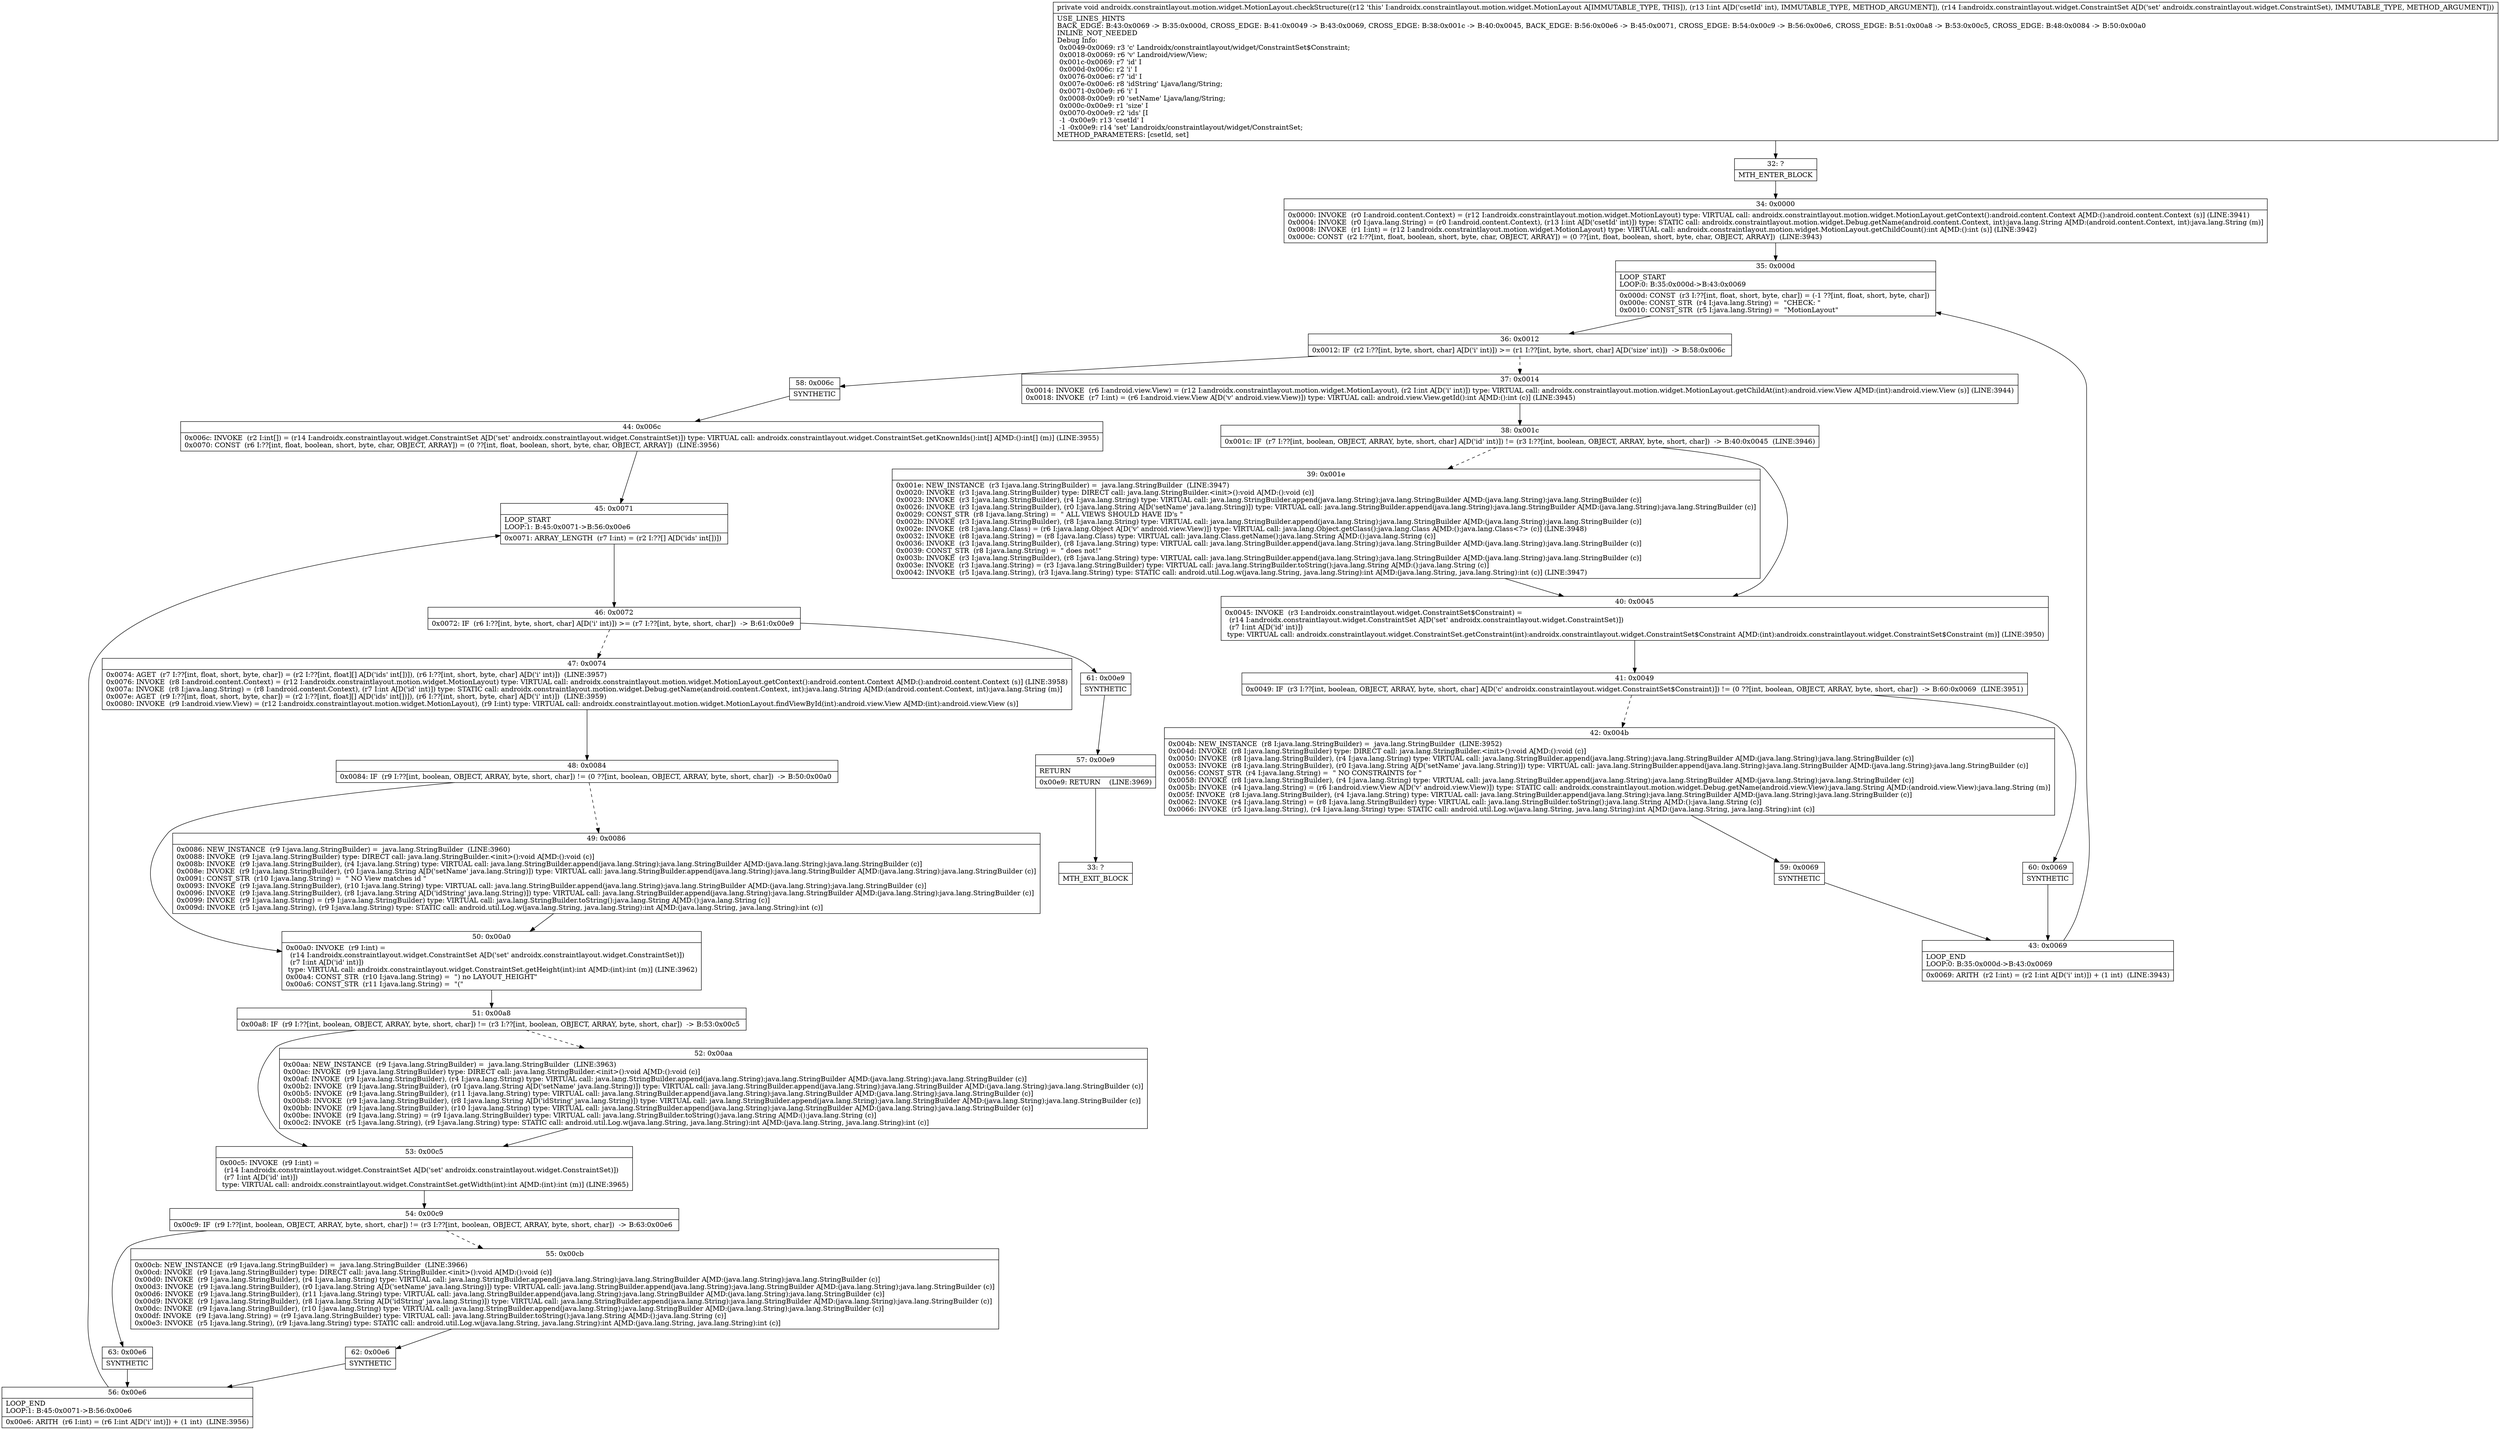 digraph "CFG forandroidx.constraintlayout.motion.widget.MotionLayout.checkStructure(ILandroidx\/constraintlayout\/widget\/ConstraintSet;)V" {
Node_32 [shape=record,label="{32\:\ ?|MTH_ENTER_BLOCK\l}"];
Node_34 [shape=record,label="{34\:\ 0x0000|0x0000: INVOKE  (r0 I:android.content.Context) = (r12 I:androidx.constraintlayout.motion.widget.MotionLayout) type: VIRTUAL call: androidx.constraintlayout.motion.widget.MotionLayout.getContext():android.content.Context A[MD:():android.content.Context (s)] (LINE:3941)\l0x0004: INVOKE  (r0 I:java.lang.String) = (r0 I:android.content.Context), (r13 I:int A[D('csetId' int)]) type: STATIC call: androidx.constraintlayout.motion.widget.Debug.getName(android.content.Context, int):java.lang.String A[MD:(android.content.Context, int):java.lang.String (m)]\l0x0008: INVOKE  (r1 I:int) = (r12 I:androidx.constraintlayout.motion.widget.MotionLayout) type: VIRTUAL call: androidx.constraintlayout.motion.widget.MotionLayout.getChildCount():int A[MD:():int (s)] (LINE:3942)\l0x000c: CONST  (r2 I:??[int, float, boolean, short, byte, char, OBJECT, ARRAY]) = (0 ??[int, float, boolean, short, byte, char, OBJECT, ARRAY])  (LINE:3943)\l}"];
Node_35 [shape=record,label="{35\:\ 0x000d|LOOP_START\lLOOP:0: B:35:0x000d\-\>B:43:0x0069\l|0x000d: CONST  (r3 I:??[int, float, short, byte, char]) = (\-1 ??[int, float, short, byte, char]) \l0x000e: CONST_STR  (r4 I:java.lang.String) =  \"CHECK: \" \l0x0010: CONST_STR  (r5 I:java.lang.String) =  \"MotionLayout\" \l}"];
Node_36 [shape=record,label="{36\:\ 0x0012|0x0012: IF  (r2 I:??[int, byte, short, char] A[D('i' int)]) \>= (r1 I:??[int, byte, short, char] A[D('size' int)])  \-\> B:58:0x006c \l}"];
Node_37 [shape=record,label="{37\:\ 0x0014|0x0014: INVOKE  (r6 I:android.view.View) = (r12 I:androidx.constraintlayout.motion.widget.MotionLayout), (r2 I:int A[D('i' int)]) type: VIRTUAL call: androidx.constraintlayout.motion.widget.MotionLayout.getChildAt(int):android.view.View A[MD:(int):android.view.View (s)] (LINE:3944)\l0x0018: INVOKE  (r7 I:int) = (r6 I:android.view.View A[D('v' android.view.View)]) type: VIRTUAL call: android.view.View.getId():int A[MD:():int (c)] (LINE:3945)\l}"];
Node_38 [shape=record,label="{38\:\ 0x001c|0x001c: IF  (r7 I:??[int, boolean, OBJECT, ARRAY, byte, short, char] A[D('id' int)]) != (r3 I:??[int, boolean, OBJECT, ARRAY, byte, short, char])  \-\> B:40:0x0045  (LINE:3946)\l}"];
Node_39 [shape=record,label="{39\:\ 0x001e|0x001e: NEW_INSTANCE  (r3 I:java.lang.StringBuilder) =  java.lang.StringBuilder  (LINE:3947)\l0x0020: INVOKE  (r3 I:java.lang.StringBuilder) type: DIRECT call: java.lang.StringBuilder.\<init\>():void A[MD:():void (c)]\l0x0023: INVOKE  (r3 I:java.lang.StringBuilder), (r4 I:java.lang.String) type: VIRTUAL call: java.lang.StringBuilder.append(java.lang.String):java.lang.StringBuilder A[MD:(java.lang.String):java.lang.StringBuilder (c)]\l0x0026: INVOKE  (r3 I:java.lang.StringBuilder), (r0 I:java.lang.String A[D('setName' java.lang.String)]) type: VIRTUAL call: java.lang.StringBuilder.append(java.lang.String):java.lang.StringBuilder A[MD:(java.lang.String):java.lang.StringBuilder (c)]\l0x0029: CONST_STR  (r8 I:java.lang.String) =  \" ALL VIEWS SHOULD HAVE ID's \" \l0x002b: INVOKE  (r3 I:java.lang.StringBuilder), (r8 I:java.lang.String) type: VIRTUAL call: java.lang.StringBuilder.append(java.lang.String):java.lang.StringBuilder A[MD:(java.lang.String):java.lang.StringBuilder (c)]\l0x002e: INVOKE  (r8 I:java.lang.Class) = (r6 I:java.lang.Object A[D('v' android.view.View)]) type: VIRTUAL call: java.lang.Object.getClass():java.lang.Class A[MD:():java.lang.Class\<?\> (c)] (LINE:3948)\l0x0032: INVOKE  (r8 I:java.lang.String) = (r8 I:java.lang.Class) type: VIRTUAL call: java.lang.Class.getName():java.lang.String A[MD:():java.lang.String (c)]\l0x0036: INVOKE  (r3 I:java.lang.StringBuilder), (r8 I:java.lang.String) type: VIRTUAL call: java.lang.StringBuilder.append(java.lang.String):java.lang.StringBuilder A[MD:(java.lang.String):java.lang.StringBuilder (c)]\l0x0039: CONST_STR  (r8 I:java.lang.String) =  \" does not!\" \l0x003b: INVOKE  (r3 I:java.lang.StringBuilder), (r8 I:java.lang.String) type: VIRTUAL call: java.lang.StringBuilder.append(java.lang.String):java.lang.StringBuilder A[MD:(java.lang.String):java.lang.StringBuilder (c)]\l0x003e: INVOKE  (r3 I:java.lang.String) = (r3 I:java.lang.StringBuilder) type: VIRTUAL call: java.lang.StringBuilder.toString():java.lang.String A[MD:():java.lang.String (c)]\l0x0042: INVOKE  (r5 I:java.lang.String), (r3 I:java.lang.String) type: STATIC call: android.util.Log.w(java.lang.String, java.lang.String):int A[MD:(java.lang.String, java.lang.String):int (c)] (LINE:3947)\l}"];
Node_40 [shape=record,label="{40\:\ 0x0045|0x0045: INVOKE  (r3 I:androidx.constraintlayout.widget.ConstraintSet$Constraint) = \l  (r14 I:androidx.constraintlayout.widget.ConstraintSet A[D('set' androidx.constraintlayout.widget.ConstraintSet)])\l  (r7 I:int A[D('id' int)])\l type: VIRTUAL call: androidx.constraintlayout.widget.ConstraintSet.getConstraint(int):androidx.constraintlayout.widget.ConstraintSet$Constraint A[MD:(int):androidx.constraintlayout.widget.ConstraintSet$Constraint (m)] (LINE:3950)\l}"];
Node_41 [shape=record,label="{41\:\ 0x0049|0x0049: IF  (r3 I:??[int, boolean, OBJECT, ARRAY, byte, short, char] A[D('c' androidx.constraintlayout.widget.ConstraintSet$Constraint)]) != (0 ??[int, boolean, OBJECT, ARRAY, byte, short, char])  \-\> B:60:0x0069  (LINE:3951)\l}"];
Node_42 [shape=record,label="{42\:\ 0x004b|0x004b: NEW_INSTANCE  (r8 I:java.lang.StringBuilder) =  java.lang.StringBuilder  (LINE:3952)\l0x004d: INVOKE  (r8 I:java.lang.StringBuilder) type: DIRECT call: java.lang.StringBuilder.\<init\>():void A[MD:():void (c)]\l0x0050: INVOKE  (r8 I:java.lang.StringBuilder), (r4 I:java.lang.String) type: VIRTUAL call: java.lang.StringBuilder.append(java.lang.String):java.lang.StringBuilder A[MD:(java.lang.String):java.lang.StringBuilder (c)]\l0x0053: INVOKE  (r8 I:java.lang.StringBuilder), (r0 I:java.lang.String A[D('setName' java.lang.String)]) type: VIRTUAL call: java.lang.StringBuilder.append(java.lang.String):java.lang.StringBuilder A[MD:(java.lang.String):java.lang.StringBuilder (c)]\l0x0056: CONST_STR  (r4 I:java.lang.String) =  \" NO CONSTRAINTS for \" \l0x0058: INVOKE  (r8 I:java.lang.StringBuilder), (r4 I:java.lang.String) type: VIRTUAL call: java.lang.StringBuilder.append(java.lang.String):java.lang.StringBuilder A[MD:(java.lang.String):java.lang.StringBuilder (c)]\l0x005b: INVOKE  (r4 I:java.lang.String) = (r6 I:android.view.View A[D('v' android.view.View)]) type: STATIC call: androidx.constraintlayout.motion.widget.Debug.getName(android.view.View):java.lang.String A[MD:(android.view.View):java.lang.String (m)]\l0x005f: INVOKE  (r8 I:java.lang.StringBuilder), (r4 I:java.lang.String) type: VIRTUAL call: java.lang.StringBuilder.append(java.lang.String):java.lang.StringBuilder A[MD:(java.lang.String):java.lang.StringBuilder (c)]\l0x0062: INVOKE  (r4 I:java.lang.String) = (r8 I:java.lang.StringBuilder) type: VIRTUAL call: java.lang.StringBuilder.toString():java.lang.String A[MD:():java.lang.String (c)]\l0x0066: INVOKE  (r5 I:java.lang.String), (r4 I:java.lang.String) type: STATIC call: android.util.Log.w(java.lang.String, java.lang.String):int A[MD:(java.lang.String, java.lang.String):int (c)]\l}"];
Node_59 [shape=record,label="{59\:\ 0x0069|SYNTHETIC\l}"];
Node_43 [shape=record,label="{43\:\ 0x0069|LOOP_END\lLOOP:0: B:35:0x000d\-\>B:43:0x0069\l|0x0069: ARITH  (r2 I:int) = (r2 I:int A[D('i' int)]) + (1 int)  (LINE:3943)\l}"];
Node_60 [shape=record,label="{60\:\ 0x0069|SYNTHETIC\l}"];
Node_58 [shape=record,label="{58\:\ 0x006c|SYNTHETIC\l}"];
Node_44 [shape=record,label="{44\:\ 0x006c|0x006c: INVOKE  (r2 I:int[]) = (r14 I:androidx.constraintlayout.widget.ConstraintSet A[D('set' androidx.constraintlayout.widget.ConstraintSet)]) type: VIRTUAL call: androidx.constraintlayout.widget.ConstraintSet.getKnownIds():int[] A[MD:():int[] (m)] (LINE:3955)\l0x0070: CONST  (r6 I:??[int, float, boolean, short, byte, char, OBJECT, ARRAY]) = (0 ??[int, float, boolean, short, byte, char, OBJECT, ARRAY])  (LINE:3956)\l}"];
Node_45 [shape=record,label="{45\:\ 0x0071|LOOP_START\lLOOP:1: B:45:0x0071\-\>B:56:0x00e6\l|0x0071: ARRAY_LENGTH  (r7 I:int) = (r2 I:??[] A[D('ids' int[])]) \l}"];
Node_46 [shape=record,label="{46\:\ 0x0072|0x0072: IF  (r6 I:??[int, byte, short, char] A[D('i' int)]) \>= (r7 I:??[int, byte, short, char])  \-\> B:61:0x00e9 \l}"];
Node_47 [shape=record,label="{47\:\ 0x0074|0x0074: AGET  (r7 I:??[int, float, short, byte, char]) = (r2 I:??[int, float][] A[D('ids' int[])]), (r6 I:??[int, short, byte, char] A[D('i' int)])  (LINE:3957)\l0x0076: INVOKE  (r8 I:android.content.Context) = (r12 I:androidx.constraintlayout.motion.widget.MotionLayout) type: VIRTUAL call: androidx.constraintlayout.motion.widget.MotionLayout.getContext():android.content.Context A[MD:():android.content.Context (s)] (LINE:3958)\l0x007a: INVOKE  (r8 I:java.lang.String) = (r8 I:android.content.Context), (r7 I:int A[D('id' int)]) type: STATIC call: androidx.constraintlayout.motion.widget.Debug.getName(android.content.Context, int):java.lang.String A[MD:(android.content.Context, int):java.lang.String (m)]\l0x007e: AGET  (r9 I:??[int, float, short, byte, char]) = (r2 I:??[int, float][] A[D('ids' int[])]), (r6 I:??[int, short, byte, char] A[D('i' int)])  (LINE:3959)\l0x0080: INVOKE  (r9 I:android.view.View) = (r12 I:androidx.constraintlayout.motion.widget.MotionLayout), (r9 I:int) type: VIRTUAL call: androidx.constraintlayout.motion.widget.MotionLayout.findViewById(int):android.view.View A[MD:(int):android.view.View (s)]\l}"];
Node_48 [shape=record,label="{48\:\ 0x0084|0x0084: IF  (r9 I:??[int, boolean, OBJECT, ARRAY, byte, short, char]) != (0 ??[int, boolean, OBJECT, ARRAY, byte, short, char])  \-\> B:50:0x00a0 \l}"];
Node_49 [shape=record,label="{49\:\ 0x0086|0x0086: NEW_INSTANCE  (r9 I:java.lang.StringBuilder) =  java.lang.StringBuilder  (LINE:3960)\l0x0088: INVOKE  (r9 I:java.lang.StringBuilder) type: DIRECT call: java.lang.StringBuilder.\<init\>():void A[MD:():void (c)]\l0x008b: INVOKE  (r9 I:java.lang.StringBuilder), (r4 I:java.lang.String) type: VIRTUAL call: java.lang.StringBuilder.append(java.lang.String):java.lang.StringBuilder A[MD:(java.lang.String):java.lang.StringBuilder (c)]\l0x008e: INVOKE  (r9 I:java.lang.StringBuilder), (r0 I:java.lang.String A[D('setName' java.lang.String)]) type: VIRTUAL call: java.lang.StringBuilder.append(java.lang.String):java.lang.StringBuilder A[MD:(java.lang.String):java.lang.StringBuilder (c)]\l0x0091: CONST_STR  (r10 I:java.lang.String) =  \" NO View matches id \" \l0x0093: INVOKE  (r9 I:java.lang.StringBuilder), (r10 I:java.lang.String) type: VIRTUAL call: java.lang.StringBuilder.append(java.lang.String):java.lang.StringBuilder A[MD:(java.lang.String):java.lang.StringBuilder (c)]\l0x0096: INVOKE  (r9 I:java.lang.StringBuilder), (r8 I:java.lang.String A[D('idString' java.lang.String)]) type: VIRTUAL call: java.lang.StringBuilder.append(java.lang.String):java.lang.StringBuilder A[MD:(java.lang.String):java.lang.StringBuilder (c)]\l0x0099: INVOKE  (r9 I:java.lang.String) = (r9 I:java.lang.StringBuilder) type: VIRTUAL call: java.lang.StringBuilder.toString():java.lang.String A[MD:():java.lang.String (c)]\l0x009d: INVOKE  (r5 I:java.lang.String), (r9 I:java.lang.String) type: STATIC call: android.util.Log.w(java.lang.String, java.lang.String):int A[MD:(java.lang.String, java.lang.String):int (c)]\l}"];
Node_50 [shape=record,label="{50\:\ 0x00a0|0x00a0: INVOKE  (r9 I:int) = \l  (r14 I:androidx.constraintlayout.widget.ConstraintSet A[D('set' androidx.constraintlayout.widget.ConstraintSet)])\l  (r7 I:int A[D('id' int)])\l type: VIRTUAL call: androidx.constraintlayout.widget.ConstraintSet.getHeight(int):int A[MD:(int):int (m)] (LINE:3962)\l0x00a4: CONST_STR  (r10 I:java.lang.String) =  \") no LAYOUT_HEIGHT\" \l0x00a6: CONST_STR  (r11 I:java.lang.String) =  \"(\" \l}"];
Node_51 [shape=record,label="{51\:\ 0x00a8|0x00a8: IF  (r9 I:??[int, boolean, OBJECT, ARRAY, byte, short, char]) != (r3 I:??[int, boolean, OBJECT, ARRAY, byte, short, char])  \-\> B:53:0x00c5 \l}"];
Node_52 [shape=record,label="{52\:\ 0x00aa|0x00aa: NEW_INSTANCE  (r9 I:java.lang.StringBuilder) =  java.lang.StringBuilder  (LINE:3963)\l0x00ac: INVOKE  (r9 I:java.lang.StringBuilder) type: DIRECT call: java.lang.StringBuilder.\<init\>():void A[MD:():void (c)]\l0x00af: INVOKE  (r9 I:java.lang.StringBuilder), (r4 I:java.lang.String) type: VIRTUAL call: java.lang.StringBuilder.append(java.lang.String):java.lang.StringBuilder A[MD:(java.lang.String):java.lang.StringBuilder (c)]\l0x00b2: INVOKE  (r9 I:java.lang.StringBuilder), (r0 I:java.lang.String A[D('setName' java.lang.String)]) type: VIRTUAL call: java.lang.StringBuilder.append(java.lang.String):java.lang.StringBuilder A[MD:(java.lang.String):java.lang.StringBuilder (c)]\l0x00b5: INVOKE  (r9 I:java.lang.StringBuilder), (r11 I:java.lang.String) type: VIRTUAL call: java.lang.StringBuilder.append(java.lang.String):java.lang.StringBuilder A[MD:(java.lang.String):java.lang.StringBuilder (c)]\l0x00b8: INVOKE  (r9 I:java.lang.StringBuilder), (r8 I:java.lang.String A[D('idString' java.lang.String)]) type: VIRTUAL call: java.lang.StringBuilder.append(java.lang.String):java.lang.StringBuilder A[MD:(java.lang.String):java.lang.StringBuilder (c)]\l0x00bb: INVOKE  (r9 I:java.lang.StringBuilder), (r10 I:java.lang.String) type: VIRTUAL call: java.lang.StringBuilder.append(java.lang.String):java.lang.StringBuilder A[MD:(java.lang.String):java.lang.StringBuilder (c)]\l0x00be: INVOKE  (r9 I:java.lang.String) = (r9 I:java.lang.StringBuilder) type: VIRTUAL call: java.lang.StringBuilder.toString():java.lang.String A[MD:():java.lang.String (c)]\l0x00c2: INVOKE  (r5 I:java.lang.String), (r9 I:java.lang.String) type: STATIC call: android.util.Log.w(java.lang.String, java.lang.String):int A[MD:(java.lang.String, java.lang.String):int (c)]\l}"];
Node_53 [shape=record,label="{53\:\ 0x00c5|0x00c5: INVOKE  (r9 I:int) = \l  (r14 I:androidx.constraintlayout.widget.ConstraintSet A[D('set' androidx.constraintlayout.widget.ConstraintSet)])\l  (r7 I:int A[D('id' int)])\l type: VIRTUAL call: androidx.constraintlayout.widget.ConstraintSet.getWidth(int):int A[MD:(int):int (m)] (LINE:3965)\l}"];
Node_54 [shape=record,label="{54\:\ 0x00c9|0x00c9: IF  (r9 I:??[int, boolean, OBJECT, ARRAY, byte, short, char]) != (r3 I:??[int, boolean, OBJECT, ARRAY, byte, short, char])  \-\> B:63:0x00e6 \l}"];
Node_55 [shape=record,label="{55\:\ 0x00cb|0x00cb: NEW_INSTANCE  (r9 I:java.lang.StringBuilder) =  java.lang.StringBuilder  (LINE:3966)\l0x00cd: INVOKE  (r9 I:java.lang.StringBuilder) type: DIRECT call: java.lang.StringBuilder.\<init\>():void A[MD:():void (c)]\l0x00d0: INVOKE  (r9 I:java.lang.StringBuilder), (r4 I:java.lang.String) type: VIRTUAL call: java.lang.StringBuilder.append(java.lang.String):java.lang.StringBuilder A[MD:(java.lang.String):java.lang.StringBuilder (c)]\l0x00d3: INVOKE  (r9 I:java.lang.StringBuilder), (r0 I:java.lang.String A[D('setName' java.lang.String)]) type: VIRTUAL call: java.lang.StringBuilder.append(java.lang.String):java.lang.StringBuilder A[MD:(java.lang.String):java.lang.StringBuilder (c)]\l0x00d6: INVOKE  (r9 I:java.lang.StringBuilder), (r11 I:java.lang.String) type: VIRTUAL call: java.lang.StringBuilder.append(java.lang.String):java.lang.StringBuilder A[MD:(java.lang.String):java.lang.StringBuilder (c)]\l0x00d9: INVOKE  (r9 I:java.lang.StringBuilder), (r8 I:java.lang.String A[D('idString' java.lang.String)]) type: VIRTUAL call: java.lang.StringBuilder.append(java.lang.String):java.lang.StringBuilder A[MD:(java.lang.String):java.lang.StringBuilder (c)]\l0x00dc: INVOKE  (r9 I:java.lang.StringBuilder), (r10 I:java.lang.String) type: VIRTUAL call: java.lang.StringBuilder.append(java.lang.String):java.lang.StringBuilder A[MD:(java.lang.String):java.lang.StringBuilder (c)]\l0x00df: INVOKE  (r9 I:java.lang.String) = (r9 I:java.lang.StringBuilder) type: VIRTUAL call: java.lang.StringBuilder.toString():java.lang.String A[MD:():java.lang.String (c)]\l0x00e3: INVOKE  (r5 I:java.lang.String), (r9 I:java.lang.String) type: STATIC call: android.util.Log.w(java.lang.String, java.lang.String):int A[MD:(java.lang.String, java.lang.String):int (c)]\l}"];
Node_62 [shape=record,label="{62\:\ 0x00e6|SYNTHETIC\l}"];
Node_56 [shape=record,label="{56\:\ 0x00e6|LOOP_END\lLOOP:1: B:45:0x0071\-\>B:56:0x00e6\l|0x00e6: ARITH  (r6 I:int) = (r6 I:int A[D('i' int)]) + (1 int)  (LINE:3956)\l}"];
Node_63 [shape=record,label="{63\:\ 0x00e6|SYNTHETIC\l}"];
Node_61 [shape=record,label="{61\:\ 0x00e9|SYNTHETIC\l}"];
Node_57 [shape=record,label="{57\:\ 0x00e9|RETURN\l|0x00e9: RETURN    (LINE:3969)\l}"];
Node_33 [shape=record,label="{33\:\ ?|MTH_EXIT_BLOCK\l}"];
MethodNode[shape=record,label="{private void androidx.constraintlayout.motion.widget.MotionLayout.checkStructure((r12 'this' I:androidx.constraintlayout.motion.widget.MotionLayout A[IMMUTABLE_TYPE, THIS]), (r13 I:int A[D('csetId' int), IMMUTABLE_TYPE, METHOD_ARGUMENT]), (r14 I:androidx.constraintlayout.widget.ConstraintSet A[D('set' androidx.constraintlayout.widget.ConstraintSet), IMMUTABLE_TYPE, METHOD_ARGUMENT]))  | USE_LINES_HINTS\lBACK_EDGE: B:43:0x0069 \-\> B:35:0x000d, CROSS_EDGE: B:41:0x0049 \-\> B:43:0x0069, CROSS_EDGE: B:38:0x001c \-\> B:40:0x0045, BACK_EDGE: B:56:0x00e6 \-\> B:45:0x0071, CROSS_EDGE: B:54:0x00c9 \-\> B:56:0x00e6, CROSS_EDGE: B:51:0x00a8 \-\> B:53:0x00c5, CROSS_EDGE: B:48:0x0084 \-\> B:50:0x00a0\lINLINE_NOT_NEEDED\lDebug Info:\l  0x0049\-0x0069: r3 'c' Landroidx\/constraintlayout\/widget\/ConstraintSet$Constraint;\l  0x0018\-0x0069: r6 'v' Landroid\/view\/View;\l  0x001c\-0x0069: r7 'id' I\l  0x000d\-0x006c: r2 'i' I\l  0x0076\-0x00e6: r7 'id' I\l  0x007e\-0x00e6: r8 'idString' Ljava\/lang\/String;\l  0x0071\-0x00e9: r6 'i' I\l  0x0008\-0x00e9: r0 'setName' Ljava\/lang\/String;\l  0x000c\-0x00e9: r1 'size' I\l  0x0070\-0x00e9: r2 'ids' [I\l  \-1 \-0x00e9: r13 'csetId' I\l  \-1 \-0x00e9: r14 'set' Landroidx\/constraintlayout\/widget\/ConstraintSet;\lMETHOD_PARAMETERS: [csetId, set]\l}"];
MethodNode -> Node_32;Node_32 -> Node_34;
Node_34 -> Node_35;
Node_35 -> Node_36;
Node_36 -> Node_37[style=dashed];
Node_36 -> Node_58;
Node_37 -> Node_38;
Node_38 -> Node_39[style=dashed];
Node_38 -> Node_40;
Node_39 -> Node_40;
Node_40 -> Node_41;
Node_41 -> Node_42[style=dashed];
Node_41 -> Node_60;
Node_42 -> Node_59;
Node_59 -> Node_43;
Node_43 -> Node_35;
Node_60 -> Node_43;
Node_58 -> Node_44;
Node_44 -> Node_45;
Node_45 -> Node_46;
Node_46 -> Node_47[style=dashed];
Node_46 -> Node_61;
Node_47 -> Node_48;
Node_48 -> Node_49[style=dashed];
Node_48 -> Node_50;
Node_49 -> Node_50;
Node_50 -> Node_51;
Node_51 -> Node_52[style=dashed];
Node_51 -> Node_53;
Node_52 -> Node_53;
Node_53 -> Node_54;
Node_54 -> Node_55[style=dashed];
Node_54 -> Node_63;
Node_55 -> Node_62;
Node_62 -> Node_56;
Node_56 -> Node_45;
Node_63 -> Node_56;
Node_61 -> Node_57;
Node_57 -> Node_33;
}

